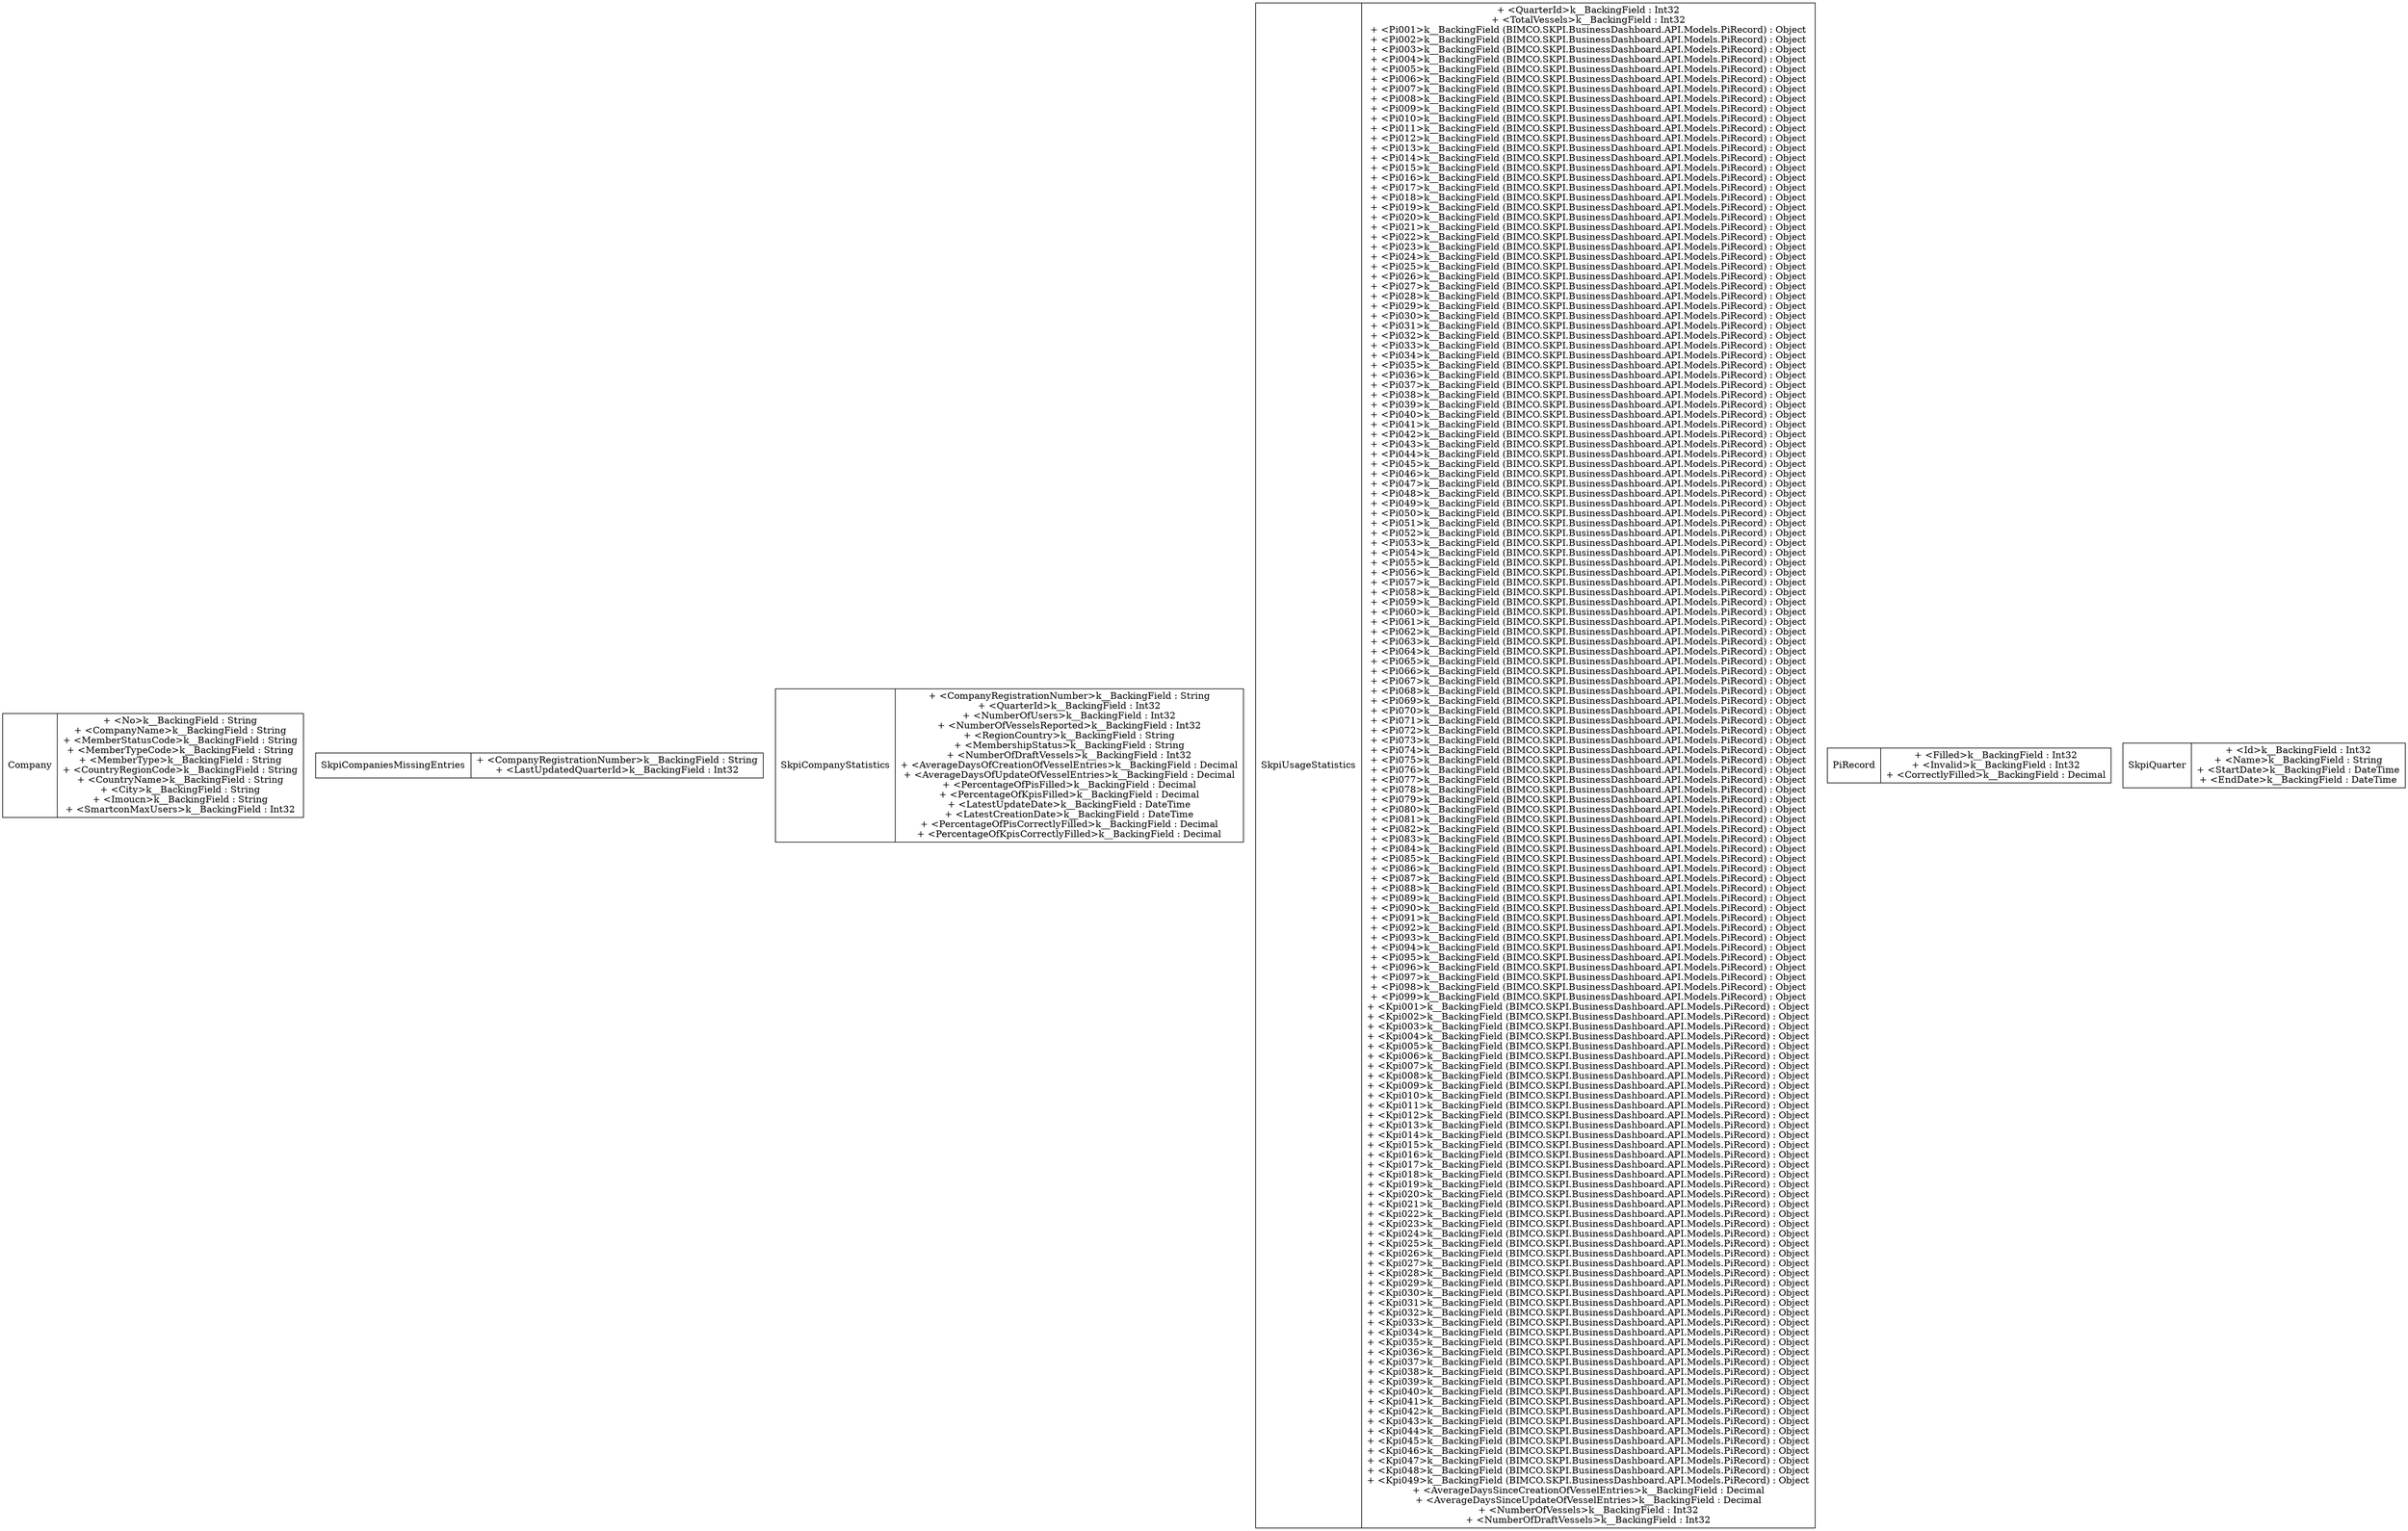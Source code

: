 digraph G {
node [shape=record, style=solid];
0 [shape=record, label="Company | +\ \<No\>k__BackingField\ :\ String\n+\ \<CompanyName\>k__BackingField\ :\ String\n+\ \<MemberStatusCode\>k__BackingField\ :\ String\n+\ \<MemberTypeCode\>k__BackingField\ :\ String\n+\ \<MemberType\>k__BackingField\ :\ String\n+\ \<CountryRegionCode\>k__BackingField\ :\ String\n+\ \<CountryName\>k__BackingField\ :\ String\n+\ \<City\>k__BackingField\ :\ String\n+\ \<Imoucn\>k__BackingField\ :\ String\n+\ \<SmartconMaxUsers\>k__BackingField\ :\ Int32"];
1 [shape=record, label="SkpiCompaniesMissingEntries | +\ \<CompanyRegistrationNumber\>k__BackingField\ :\ String\n+\ \<LastUpdatedQuarterId\>k__BackingField\ :\ Int32"];
2 [shape=record, label="SkpiCompanyStatistics | +\ \<CompanyRegistrationNumber\>k__BackingField\ :\ String\n+\ \<QuarterId\>k__BackingField\ :\ Int32\n+\ \<NumberOfUsers\>k__BackingField\ :\ Int32\n+\ \<NumberOfVesselsReported\>k__BackingField\ :\ Int32\n+\ \<RegionCountry\>k__BackingField\ :\ String\n+\ \<MembershipStatus\>k__BackingField\ :\ String\n+\ \<NumberOfDraftVessels\>k__BackingField\ :\ Int32\n+\ \<AverageDaysOfCreationOfVesselEntries\>k__BackingField\ :\ Decimal\n+\ \<AverageDaysOfUpdateOfVesselEntries\>k__BackingField\ :\ Decimal\n+\ \<PercentageOfPisFilled\>k__BackingField\ :\ Decimal\n+\ \<PercentageOfKpisFilled\>k__BackingField\ :\ Decimal\n+\ \<LatestUpdateDate\>k__BackingField\ :\ DateTime\n+\ \<LatestCreationDate\>k__BackingField\ :\ DateTime\n+\ \<PercentageOfPisCorrectlyFilled\>k__BackingField\ :\ Decimal\n+\ \<PercentageOfKpisCorrectlyFilled\>k__BackingField\ :\ Decimal"];
3 [shape=record, label="SkpiUsageStatistics | +\ \<QuarterId\>k__BackingField\ :\ Int32\n+\ \<TotalVessels\>k__BackingField\ :\ Int32\n+\ \<Pi001\>k__BackingField\ (BIMCO.SKPI.BusinessDashboard.API.Models.PiRecord)\ :\ Object\n+\ \<Pi002\>k__BackingField\ (BIMCO.SKPI.BusinessDashboard.API.Models.PiRecord)\ :\ Object\n+\ \<Pi003\>k__BackingField\ (BIMCO.SKPI.BusinessDashboard.API.Models.PiRecord)\ :\ Object\n+\ \<Pi004\>k__BackingField\ (BIMCO.SKPI.BusinessDashboard.API.Models.PiRecord)\ :\ Object\n+\ \<Pi005\>k__BackingField\ (BIMCO.SKPI.BusinessDashboard.API.Models.PiRecord)\ :\ Object\n+\ \<Pi006\>k__BackingField\ (BIMCO.SKPI.BusinessDashboard.API.Models.PiRecord)\ :\ Object\n+\ \<Pi007\>k__BackingField\ (BIMCO.SKPI.BusinessDashboard.API.Models.PiRecord)\ :\ Object\n+\ \<Pi008\>k__BackingField\ (BIMCO.SKPI.BusinessDashboard.API.Models.PiRecord)\ :\ Object\n+\ \<Pi009\>k__BackingField\ (BIMCO.SKPI.BusinessDashboard.API.Models.PiRecord)\ :\ Object\n+\ \<Pi010\>k__BackingField\ (BIMCO.SKPI.BusinessDashboard.API.Models.PiRecord)\ :\ Object\n+\ \<Pi011\>k__BackingField\ (BIMCO.SKPI.BusinessDashboard.API.Models.PiRecord)\ :\ Object\n+\ \<Pi012\>k__BackingField\ (BIMCO.SKPI.BusinessDashboard.API.Models.PiRecord)\ :\ Object\n+\ \<Pi013\>k__BackingField\ (BIMCO.SKPI.BusinessDashboard.API.Models.PiRecord)\ :\ Object\n+\ \<Pi014\>k__BackingField\ (BIMCO.SKPI.BusinessDashboard.API.Models.PiRecord)\ :\ Object\n+\ \<Pi015\>k__BackingField\ (BIMCO.SKPI.BusinessDashboard.API.Models.PiRecord)\ :\ Object\n+\ \<Pi016\>k__BackingField\ (BIMCO.SKPI.BusinessDashboard.API.Models.PiRecord)\ :\ Object\n+\ \<Pi017\>k__BackingField\ (BIMCO.SKPI.BusinessDashboard.API.Models.PiRecord)\ :\ Object\n+\ \<Pi018\>k__BackingField\ (BIMCO.SKPI.BusinessDashboard.API.Models.PiRecord)\ :\ Object\n+\ \<Pi019\>k__BackingField\ (BIMCO.SKPI.BusinessDashboard.API.Models.PiRecord)\ :\ Object\n+\ \<Pi020\>k__BackingField\ (BIMCO.SKPI.BusinessDashboard.API.Models.PiRecord)\ :\ Object\n+\ \<Pi021\>k__BackingField\ (BIMCO.SKPI.BusinessDashboard.API.Models.PiRecord)\ :\ Object\n+\ \<Pi022\>k__BackingField\ (BIMCO.SKPI.BusinessDashboard.API.Models.PiRecord)\ :\ Object\n+\ \<Pi023\>k__BackingField\ (BIMCO.SKPI.BusinessDashboard.API.Models.PiRecord)\ :\ Object\n+\ \<Pi024\>k__BackingField\ (BIMCO.SKPI.BusinessDashboard.API.Models.PiRecord)\ :\ Object\n+\ \<Pi025\>k__BackingField\ (BIMCO.SKPI.BusinessDashboard.API.Models.PiRecord)\ :\ Object\n+\ \<Pi026\>k__BackingField\ (BIMCO.SKPI.BusinessDashboard.API.Models.PiRecord)\ :\ Object\n+\ \<Pi027\>k__BackingField\ (BIMCO.SKPI.BusinessDashboard.API.Models.PiRecord)\ :\ Object\n+\ \<Pi028\>k__BackingField\ (BIMCO.SKPI.BusinessDashboard.API.Models.PiRecord)\ :\ Object\n+\ \<Pi029\>k__BackingField\ (BIMCO.SKPI.BusinessDashboard.API.Models.PiRecord)\ :\ Object\n+\ \<Pi030\>k__BackingField\ (BIMCO.SKPI.BusinessDashboard.API.Models.PiRecord)\ :\ Object\n+\ \<Pi031\>k__BackingField\ (BIMCO.SKPI.BusinessDashboard.API.Models.PiRecord)\ :\ Object\n+\ \<Pi032\>k__BackingField\ (BIMCO.SKPI.BusinessDashboard.API.Models.PiRecord)\ :\ Object\n+\ \<Pi033\>k__BackingField\ (BIMCO.SKPI.BusinessDashboard.API.Models.PiRecord)\ :\ Object\n+\ \<Pi034\>k__BackingField\ (BIMCO.SKPI.BusinessDashboard.API.Models.PiRecord)\ :\ Object\n+\ \<Pi035\>k__BackingField\ (BIMCO.SKPI.BusinessDashboard.API.Models.PiRecord)\ :\ Object\n+\ \<Pi036\>k__BackingField\ (BIMCO.SKPI.BusinessDashboard.API.Models.PiRecord)\ :\ Object\n+\ \<Pi037\>k__BackingField\ (BIMCO.SKPI.BusinessDashboard.API.Models.PiRecord)\ :\ Object\n+\ \<Pi038\>k__BackingField\ (BIMCO.SKPI.BusinessDashboard.API.Models.PiRecord)\ :\ Object\n+\ \<Pi039\>k__BackingField\ (BIMCO.SKPI.BusinessDashboard.API.Models.PiRecord)\ :\ Object\n+\ \<Pi040\>k__BackingField\ (BIMCO.SKPI.BusinessDashboard.API.Models.PiRecord)\ :\ Object\n+\ \<Pi041\>k__BackingField\ (BIMCO.SKPI.BusinessDashboard.API.Models.PiRecord)\ :\ Object\n+\ \<Pi042\>k__BackingField\ (BIMCO.SKPI.BusinessDashboard.API.Models.PiRecord)\ :\ Object\n+\ \<Pi043\>k__BackingField\ (BIMCO.SKPI.BusinessDashboard.API.Models.PiRecord)\ :\ Object\n+\ \<Pi044\>k__BackingField\ (BIMCO.SKPI.BusinessDashboard.API.Models.PiRecord)\ :\ Object\n+\ \<Pi045\>k__BackingField\ (BIMCO.SKPI.BusinessDashboard.API.Models.PiRecord)\ :\ Object\n+\ \<Pi046\>k__BackingField\ (BIMCO.SKPI.BusinessDashboard.API.Models.PiRecord)\ :\ Object\n+\ \<Pi047\>k__BackingField\ (BIMCO.SKPI.BusinessDashboard.API.Models.PiRecord)\ :\ Object\n+\ \<Pi048\>k__BackingField\ (BIMCO.SKPI.BusinessDashboard.API.Models.PiRecord)\ :\ Object\n+\ \<Pi049\>k__BackingField\ (BIMCO.SKPI.BusinessDashboard.API.Models.PiRecord)\ :\ Object\n+\ \<Pi050\>k__BackingField\ (BIMCO.SKPI.BusinessDashboard.API.Models.PiRecord)\ :\ Object\n+\ \<Pi051\>k__BackingField\ (BIMCO.SKPI.BusinessDashboard.API.Models.PiRecord)\ :\ Object\n+\ \<Pi052\>k__BackingField\ (BIMCO.SKPI.BusinessDashboard.API.Models.PiRecord)\ :\ Object\n+\ \<Pi053\>k__BackingField\ (BIMCO.SKPI.BusinessDashboard.API.Models.PiRecord)\ :\ Object\n+\ \<Pi054\>k__BackingField\ (BIMCO.SKPI.BusinessDashboard.API.Models.PiRecord)\ :\ Object\n+\ \<Pi055\>k__BackingField\ (BIMCO.SKPI.BusinessDashboard.API.Models.PiRecord)\ :\ Object\n+\ \<Pi056\>k__BackingField\ (BIMCO.SKPI.BusinessDashboard.API.Models.PiRecord)\ :\ Object\n+\ \<Pi057\>k__BackingField\ (BIMCO.SKPI.BusinessDashboard.API.Models.PiRecord)\ :\ Object\n+\ \<Pi058\>k__BackingField\ (BIMCO.SKPI.BusinessDashboard.API.Models.PiRecord)\ :\ Object\n+\ \<Pi059\>k__BackingField\ (BIMCO.SKPI.BusinessDashboard.API.Models.PiRecord)\ :\ Object\n+\ \<Pi060\>k__BackingField\ (BIMCO.SKPI.BusinessDashboard.API.Models.PiRecord)\ :\ Object\n+\ \<Pi061\>k__BackingField\ (BIMCO.SKPI.BusinessDashboard.API.Models.PiRecord)\ :\ Object\n+\ \<Pi062\>k__BackingField\ (BIMCO.SKPI.BusinessDashboard.API.Models.PiRecord)\ :\ Object\n+\ \<Pi063\>k__BackingField\ (BIMCO.SKPI.BusinessDashboard.API.Models.PiRecord)\ :\ Object\n+\ \<Pi064\>k__BackingField\ (BIMCO.SKPI.BusinessDashboard.API.Models.PiRecord)\ :\ Object\n+\ \<Pi065\>k__BackingField\ (BIMCO.SKPI.BusinessDashboard.API.Models.PiRecord)\ :\ Object\n+\ \<Pi066\>k__BackingField\ (BIMCO.SKPI.BusinessDashboard.API.Models.PiRecord)\ :\ Object\n+\ \<Pi067\>k__BackingField\ (BIMCO.SKPI.BusinessDashboard.API.Models.PiRecord)\ :\ Object\n+\ \<Pi068\>k__BackingField\ (BIMCO.SKPI.BusinessDashboard.API.Models.PiRecord)\ :\ Object\n+\ \<Pi069\>k__BackingField\ (BIMCO.SKPI.BusinessDashboard.API.Models.PiRecord)\ :\ Object\n+\ \<Pi070\>k__BackingField\ (BIMCO.SKPI.BusinessDashboard.API.Models.PiRecord)\ :\ Object\n+\ \<Pi071\>k__BackingField\ (BIMCO.SKPI.BusinessDashboard.API.Models.PiRecord)\ :\ Object\n+\ \<Pi072\>k__BackingField\ (BIMCO.SKPI.BusinessDashboard.API.Models.PiRecord)\ :\ Object\n+\ \<Pi073\>k__BackingField\ (BIMCO.SKPI.BusinessDashboard.API.Models.PiRecord)\ :\ Object\n+\ \<Pi074\>k__BackingField\ (BIMCO.SKPI.BusinessDashboard.API.Models.PiRecord)\ :\ Object\n+\ \<Pi075\>k__BackingField\ (BIMCO.SKPI.BusinessDashboard.API.Models.PiRecord)\ :\ Object\n+\ \<Pi076\>k__BackingField\ (BIMCO.SKPI.BusinessDashboard.API.Models.PiRecord)\ :\ Object\n+\ \<Pi077\>k__BackingField\ (BIMCO.SKPI.BusinessDashboard.API.Models.PiRecord)\ :\ Object\n+\ \<Pi078\>k__BackingField\ (BIMCO.SKPI.BusinessDashboard.API.Models.PiRecord)\ :\ Object\n+\ \<Pi079\>k__BackingField\ (BIMCO.SKPI.BusinessDashboard.API.Models.PiRecord)\ :\ Object\n+\ \<Pi080\>k__BackingField\ (BIMCO.SKPI.BusinessDashboard.API.Models.PiRecord)\ :\ Object\n+\ \<Pi081\>k__BackingField\ (BIMCO.SKPI.BusinessDashboard.API.Models.PiRecord)\ :\ Object\n+\ \<Pi082\>k__BackingField\ (BIMCO.SKPI.BusinessDashboard.API.Models.PiRecord)\ :\ Object\n+\ \<Pi083\>k__BackingField\ (BIMCO.SKPI.BusinessDashboard.API.Models.PiRecord)\ :\ Object\n+\ \<Pi084\>k__BackingField\ (BIMCO.SKPI.BusinessDashboard.API.Models.PiRecord)\ :\ Object\n+\ \<Pi085\>k__BackingField\ (BIMCO.SKPI.BusinessDashboard.API.Models.PiRecord)\ :\ Object\n+\ \<Pi086\>k__BackingField\ (BIMCO.SKPI.BusinessDashboard.API.Models.PiRecord)\ :\ Object\n+\ \<Pi087\>k__BackingField\ (BIMCO.SKPI.BusinessDashboard.API.Models.PiRecord)\ :\ Object\n+\ \<Pi088\>k__BackingField\ (BIMCO.SKPI.BusinessDashboard.API.Models.PiRecord)\ :\ Object\n+\ \<Pi089\>k__BackingField\ (BIMCO.SKPI.BusinessDashboard.API.Models.PiRecord)\ :\ Object\n+\ \<Pi090\>k__BackingField\ (BIMCO.SKPI.BusinessDashboard.API.Models.PiRecord)\ :\ Object\n+\ \<Pi091\>k__BackingField\ (BIMCO.SKPI.BusinessDashboard.API.Models.PiRecord)\ :\ Object\n+\ \<Pi092\>k__BackingField\ (BIMCO.SKPI.BusinessDashboard.API.Models.PiRecord)\ :\ Object\n+\ \<Pi093\>k__BackingField\ (BIMCO.SKPI.BusinessDashboard.API.Models.PiRecord)\ :\ Object\n+\ \<Pi094\>k__BackingField\ (BIMCO.SKPI.BusinessDashboard.API.Models.PiRecord)\ :\ Object\n+\ \<Pi095\>k__BackingField\ (BIMCO.SKPI.BusinessDashboard.API.Models.PiRecord)\ :\ Object\n+\ \<Pi096\>k__BackingField\ (BIMCO.SKPI.BusinessDashboard.API.Models.PiRecord)\ :\ Object\n+\ \<Pi097\>k__BackingField\ (BIMCO.SKPI.BusinessDashboard.API.Models.PiRecord)\ :\ Object\n+\ \<Pi098\>k__BackingField\ (BIMCO.SKPI.BusinessDashboard.API.Models.PiRecord)\ :\ Object\n+\ \<Pi099\>k__BackingField\ (BIMCO.SKPI.BusinessDashboard.API.Models.PiRecord)\ :\ Object\n+\ \<Kpi001\>k__BackingField\ (BIMCO.SKPI.BusinessDashboard.API.Models.PiRecord)\ :\ Object\n+\ \<Kpi002\>k__BackingField\ (BIMCO.SKPI.BusinessDashboard.API.Models.PiRecord)\ :\ Object\n+\ \<Kpi003\>k__BackingField\ (BIMCO.SKPI.BusinessDashboard.API.Models.PiRecord)\ :\ Object\n+\ \<Kpi004\>k__BackingField\ (BIMCO.SKPI.BusinessDashboard.API.Models.PiRecord)\ :\ Object\n+\ \<Kpi005\>k__BackingField\ (BIMCO.SKPI.BusinessDashboard.API.Models.PiRecord)\ :\ Object\n+\ \<Kpi006\>k__BackingField\ (BIMCO.SKPI.BusinessDashboard.API.Models.PiRecord)\ :\ Object\n+\ \<Kpi007\>k__BackingField\ (BIMCO.SKPI.BusinessDashboard.API.Models.PiRecord)\ :\ Object\n+\ \<Kpi008\>k__BackingField\ (BIMCO.SKPI.BusinessDashboard.API.Models.PiRecord)\ :\ Object\n+\ \<Kpi009\>k__BackingField\ (BIMCO.SKPI.BusinessDashboard.API.Models.PiRecord)\ :\ Object\n+\ \<Kpi010\>k__BackingField\ (BIMCO.SKPI.BusinessDashboard.API.Models.PiRecord)\ :\ Object\n+\ \<Kpi011\>k__BackingField\ (BIMCO.SKPI.BusinessDashboard.API.Models.PiRecord)\ :\ Object\n+\ \<Kpi012\>k__BackingField\ (BIMCO.SKPI.BusinessDashboard.API.Models.PiRecord)\ :\ Object\n+\ \<Kpi013\>k__BackingField\ (BIMCO.SKPI.BusinessDashboard.API.Models.PiRecord)\ :\ Object\n+\ \<Kpi014\>k__BackingField\ (BIMCO.SKPI.BusinessDashboard.API.Models.PiRecord)\ :\ Object\n+\ \<Kpi015\>k__BackingField\ (BIMCO.SKPI.BusinessDashboard.API.Models.PiRecord)\ :\ Object\n+\ \<Kpi016\>k__BackingField\ (BIMCO.SKPI.BusinessDashboard.API.Models.PiRecord)\ :\ Object\n+\ \<Kpi017\>k__BackingField\ (BIMCO.SKPI.BusinessDashboard.API.Models.PiRecord)\ :\ Object\n+\ \<Kpi018\>k__BackingField\ (BIMCO.SKPI.BusinessDashboard.API.Models.PiRecord)\ :\ Object\n+\ \<Kpi019\>k__BackingField\ (BIMCO.SKPI.BusinessDashboard.API.Models.PiRecord)\ :\ Object\n+\ \<Kpi020\>k__BackingField\ (BIMCO.SKPI.BusinessDashboard.API.Models.PiRecord)\ :\ Object\n+\ \<Kpi021\>k__BackingField\ (BIMCO.SKPI.BusinessDashboard.API.Models.PiRecord)\ :\ Object\n+\ \<Kpi022\>k__BackingField\ (BIMCO.SKPI.BusinessDashboard.API.Models.PiRecord)\ :\ Object\n+\ \<Kpi023\>k__BackingField\ (BIMCO.SKPI.BusinessDashboard.API.Models.PiRecord)\ :\ Object\n+\ \<Kpi024\>k__BackingField\ (BIMCO.SKPI.BusinessDashboard.API.Models.PiRecord)\ :\ Object\n+\ \<Kpi025\>k__BackingField\ (BIMCO.SKPI.BusinessDashboard.API.Models.PiRecord)\ :\ Object\n+\ \<Kpi026\>k__BackingField\ (BIMCO.SKPI.BusinessDashboard.API.Models.PiRecord)\ :\ Object\n+\ \<Kpi027\>k__BackingField\ (BIMCO.SKPI.BusinessDashboard.API.Models.PiRecord)\ :\ Object\n+\ \<Kpi028\>k__BackingField\ (BIMCO.SKPI.BusinessDashboard.API.Models.PiRecord)\ :\ Object\n+\ \<Kpi029\>k__BackingField\ (BIMCO.SKPI.BusinessDashboard.API.Models.PiRecord)\ :\ Object\n+\ \<Kpi030\>k__BackingField\ (BIMCO.SKPI.BusinessDashboard.API.Models.PiRecord)\ :\ Object\n+\ \<Kpi031\>k__BackingField\ (BIMCO.SKPI.BusinessDashboard.API.Models.PiRecord)\ :\ Object\n+\ \<Kpi032\>k__BackingField\ (BIMCO.SKPI.BusinessDashboard.API.Models.PiRecord)\ :\ Object\n+\ \<Kpi033\>k__BackingField\ (BIMCO.SKPI.BusinessDashboard.API.Models.PiRecord)\ :\ Object\n+\ \<Kpi034\>k__BackingField\ (BIMCO.SKPI.BusinessDashboard.API.Models.PiRecord)\ :\ Object\n+\ \<Kpi035\>k__BackingField\ (BIMCO.SKPI.BusinessDashboard.API.Models.PiRecord)\ :\ Object\n+\ \<Kpi036\>k__BackingField\ (BIMCO.SKPI.BusinessDashboard.API.Models.PiRecord)\ :\ Object\n+\ \<Kpi037\>k__BackingField\ (BIMCO.SKPI.BusinessDashboard.API.Models.PiRecord)\ :\ Object\n+\ \<Kpi038\>k__BackingField\ (BIMCO.SKPI.BusinessDashboard.API.Models.PiRecord)\ :\ Object\n+\ \<Kpi039\>k__BackingField\ (BIMCO.SKPI.BusinessDashboard.API.Models.PiRecord)\ :\ Object\n+\ \<Kpi040\>k__BackingField\ (BIMCO.SKPI.BusinessDashboard.API.Models.PiRecord)\ :\ Object\n+\ \<Kpi041\>k__BackingField\ (BIMCO.SKPI.BusinessDashboard.API.Models.PiRecord)\ :\ Object\n+\ \<Kpi042\>k__BackingField\ (BIMCO.SKPI.BusinessDashboard.API.Models.PiRecord)\ :\ Object\n+\ \<Kpi043\>k__BackingField\ (BIMCO.SKPI.BusinessDashboard.API.Models.PiRecord)\ :\ Object\n+\ \<Kpi044\>k__BackingField\ (BIMCO.SKPI.BusinessDashboard.API.Models.PiRecord)\ :\ Object\n+\ \<Kpi045\>k__BackingField\ (BIMCO.SKPI.BusinessDashboard.API.Models.PiRecord)\ :\ Object\n+\ \<Kpi046\>k__BackingField\ (BIMCO.SKPI.BusinessDashboard.API.Models.PiRecord)\ :\ Object\n+\ \<Kpi047\>k__BackingField\ (BIMCO.SKPI.BusinessDashboard.API.Models.PiRecord)\ :\ Object\n+\ \<Kpi048\>k__BackingField\ (BIMCO.SKPI.BusinessDashboard.API.Models.PiRecord)\ :\ Object\n+\ \<Kpi049\>k__BackingField\ (BIMCO.SKPI.BusinessDashboard.API.Models.PiRecord)\ :\ Object\n+\ \<AverageDaysSinceCreationOfVesselEntries\>k__BackingField\ :\ Decimal\n+\ \<AverageDaysSinceUpdateOfVesselEntries\>k__BackingField\ :\ Decimal\n+\ \<NumberOfVessels\>k__BackingField\ :\ Int32\n+\ \<NumberOfDraftVessels\>k__BackingField\ :\ Int32"];
4 [shape=record, label="PiRecord | +\ \<Filled\>k__BackingField\ :\ Int32\n+\ \<Invalid\>k__BackingField\ :\ Int32\n+\ \<CorrectlyFilled\>k__BackingField\ :\ Decimal"];
5 [shape=record, label="SkpiQuarter | +\ \<Id\>k__BackingField\ :\ Int32\n+\ \<Name\>k__BackingField\ :\ String\n+\ \<StartDate\>k__BackingField\ :\ DateTime\n+\ \<EndDate\>k__BackingField\ :\ DateTime"];
}